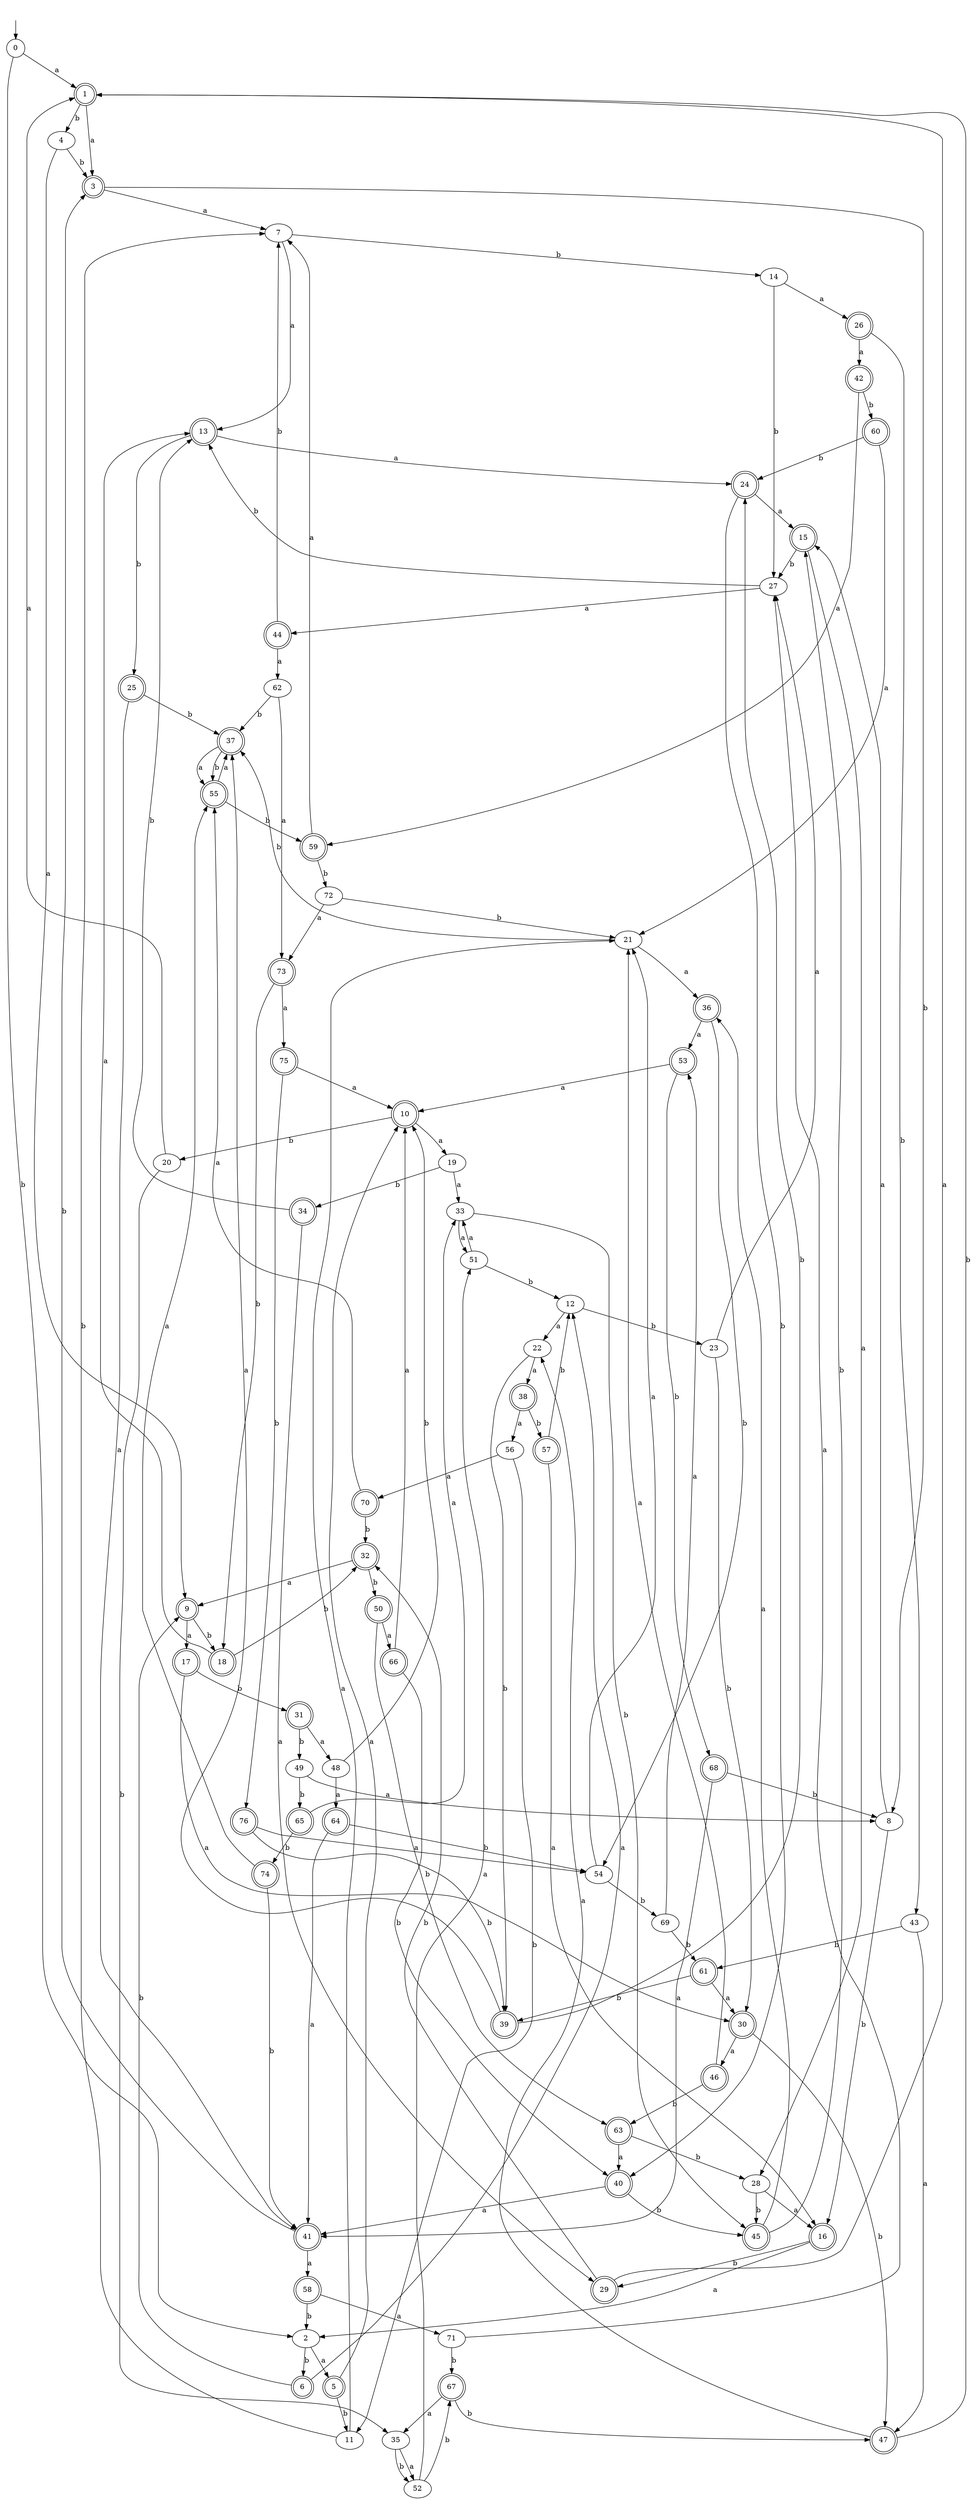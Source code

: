 digraph RandomDFA {
  __start0 [label="", shape=none];
  __start0 -> 0 [label=""];
  0 [shape=circle]
  0 -> 1 [label="a"]
  0 -> 2 [label="b"]
  1 [shape=doublecircle]
  1 -> 3 [label="a"]
  1 -> 4 [label="b"]
  2
  2 -> 5 [label="a"]
  2 -> 6 [label="b"]
  3 [shape=doublecircle]
  3 -> 7 [label="a"]
  3 -> 8 [label="b"]
  4
  4 -> 9 [label="a"]
  4 -> 3 [label="b"]
  5 [shape=doublecircle]
  5 -> 10 [label="a"]
  5 -> 11 [label="b"]
  6 [shape=doublecircle]
  6 -> 12 [label="a"]
  6 -> 9 [label="b"]
  7
  7 -> 13 [label="a"]
  7 -> 14 [label="b"]
  8
  8 -> 15 [label="a"]
  8 -> 16 [label="b"]
  9 [shape=doublecircle]
  9 -> 17 [label="a"]
  9 -> 18 [label="b"]
  10 [shape=doublecircle]
  10 -> 19 [label="a"]
  10 -> 20 [label="b"]
  11
  11 -> 21 [label="a"]
  11 -> 7 [label="b"]
  12
  12 -> 22 [label="a"]
  12 -> 23 [label="b"]
  13 [shape=doublecircle]
  13 -> 24 [label="a"]
  13 -> 25 [label="b"]
  14
  14 -> 26 [label="a"]
  14 -> 27 [label="b"]
  15 [shape=doublecircle]
  15 -> 28 [label="a"]
  15 -> 27 [label="b"]
  16 [shape=doublecircle]
  16 -> 2 [label="a"]
  16 -> 29 [label="b"]
  17 [shape=doublecircle]
  17 -> 30 [label="a"]
  17 -> 31 [label="b"]
  18 [shape=doublecircle]
  18 -> 13 [label="a"]
  18 -> 32 [label="b"]
  19
  19 -> 33 [label="a"]
  19 -> 34 [label="b"]
  20
  20 -> 1 [label="a"]
  20 -> 35 [label="b"]
  21
  21 -> 36 [label="a"]
  21 -> 37 [label="b"]
  22
  22 -> 38 [label="a"]
  22 -> 39 [label="b"]
  23
  23 -> 27 [label="a"]
  23 -> 30 [label="b"]
  24 [shape=doublecircle]
  24 -> 15 [label="a"]
  24 -> 40 [label="b"]
  25 [shape=doublecircle]
  25 -> 41 [label="a"]
  25 -> 37 [label="b"]
  26 [shape=doublecircle]
  26 -> 42 [label="a"]
  26 -> 43 [label="b"]
  27
  27 -> 44 [label="a"]
  27 -> 13 [label="b"]
  28
  28 -> 16 [label="a"]
  28 -> 45 [label="b"]
  29 [shape=doublecircle]
  29 -> 1 [label="a"]
  29 -> 32 [label="b"]
  30 [shape=doublecircle]
  30 -> 46 [label="a"]
  30 -> 47 [label="b"]
  31 [shape=doublecircle]
  31 -> 48 [label="a"]
  31 -> 49 [label="b"]
  32 [shape=doublecircle]
  32 -> 9 [label="a"]
  32 -> 50 [label="b"]
  33
  33 -> 51 [label="a"]
  33 -> 45 [label="b"]
  34 [shape=doublecircle]
  34 -> 29 [label="a"]
  34 -> 13 [label="b"]
  35
  35 -> 52 [label="a"]
  35 -> 52 [label="b"]
  36 [shape=doublecircle]
  36 -> 53 [label="a"]
  36 -> 54 [label="b"]
  37 [shape=doublecircle]
  37 -> 55 [label="a"]
  37 -> 55 [label="b"]
  38 [shape=doublecircle]
  38 -> 56 [label="a"]
  38 -> 57 [label="b"]
  39 [shape=doublecircle]
  39 -> 37 [label="a"]
  39 -> 24 [label="b"]
  40 [shape=doublecircle]
  40 -> 41 [label="a"]
  40 -> 45 [label="b"]
  41 [shape=doublecircle]
  41 -> 58 [label="a"]
  41 -> 3 [label="b"]
  42 [shape=doublecircle]
  42 -> 59 [label="a"]
  42 -> 60 [label="b"]
  43
  43 -> 47 [label="a"]
  43 -> 61 [label="b"]
  44 [shape=doublecircle]
  44 -> 62 [label="a"]
  44 -> 7 [label="b"]
  45 [shape=doublecircle]
  45 -> 36 [label="a"]
  45 -> 15 [label="b"]
  46 [shape=doublecircle]
  46 -> 21 [label="a"]
  46 -> 63 [label="b"]
  47 [shape=doublecircle]
  47 -> 22 [label="a"]
  47 -> 1 [label="b"]
  48
  48 -> 64 [label="a"]
  48 -> 10 [label="b"]
  49
  49 -> 8 [label="a"]
  49 -> 65 [label="b"]
  50 [shape=doublecircle]
  50 -> 66 [label="a"]
  50 -> 63 [label="b"]
  51
  51 -> 33 [label="a"]
  51 -> 12 [label="b"]
  52
  52 -> 51 [label="a"]
  52 -> 67 [label="b"]
  53 [shape=doublecircle]
  53 -> 10 [label="a"]
  53 -> 68 [label="b"]
  54
  54 -> 21 [label="a"]
  54 -> 69 [label="b"]
  55 [shape=doublecircle]
  55 -> 37 [label="a"]
  55 -> 59 [label="b"]
  56
  56 -> 70 [label="a"]
  56 -> 11 [label="b"]
  57 [shape=doublecircle]
  57 -> 16 [label="a"]
  57 -> 12 [label="b"]
  58 [shape=doublecircle]
  58 -> 71 [label="a"]
  58 -> 2 [label="b"]
  59 [shape=doublecircle]
  59 -> 7 [label="a"]
  59 -> 72 [label="b"]
  60 [shape=doublecircle]
  60 -> 21 [label="a"]
  60 -> 24 [label="b"]
  61 [shape=doublecircle]
  61 -> 30 [label="a"]
  61 -> 39 [label="b"]
  62
  62 -> 73 [label="a"]
  62 -> 37 [label="b"]
  63 [shape=doublecircle]
  63 -> 40 [label="a"]
  63 -> 28 [label="b"]
  64 [shape=doublecircle]
  64 -> 41 [label="a"]
  64 -> 54 [label="b"]
  65 [shape=doublecircle]
  65 -> 33 [label="a"]
  65 -> 74 [label="b"]
  66 [shape=doublecircle]
  66 -> 10 [label="a"]
  66 -> 40 [label="b"]
  67 [shape=doublecircle]
  67 -> 35 [label="a"]
  67 -> 47 [label="b"]
  68 [shape=doublecircle]
  68 -> 41 [label="a"]
  68 -> 8 [label="b"]
  69
  69 -> 53 [label="a"]
  69 -> 61 [label="b"]
  70 [shape=doublecircle]
  70 -> 55 [label="a"]
  70 -> 32 [label="b"]
  71
  71 -> 27 [label="a"]
  71 -> 67 [label="b"]
  72
  72 -> 73 [label="a"]
  72 -> 21 [label="b"]
  73 [shape=doublecircle]
  73 -> 75 [label="a"]
  73 -> 18 [label="b"]
  74 [shape=doublecircle]
  74 -> 55 [label="a"]
  74 -> 41 [label="b"]
  75 [shape=doublecircle]
  75 -> 10 [label="a"]
  75 -> 76 [label="b"]
  76 [shape=doublecircle]
  76 -> 54 [label="a"]
  76 -> 39 [label="b"]
}
